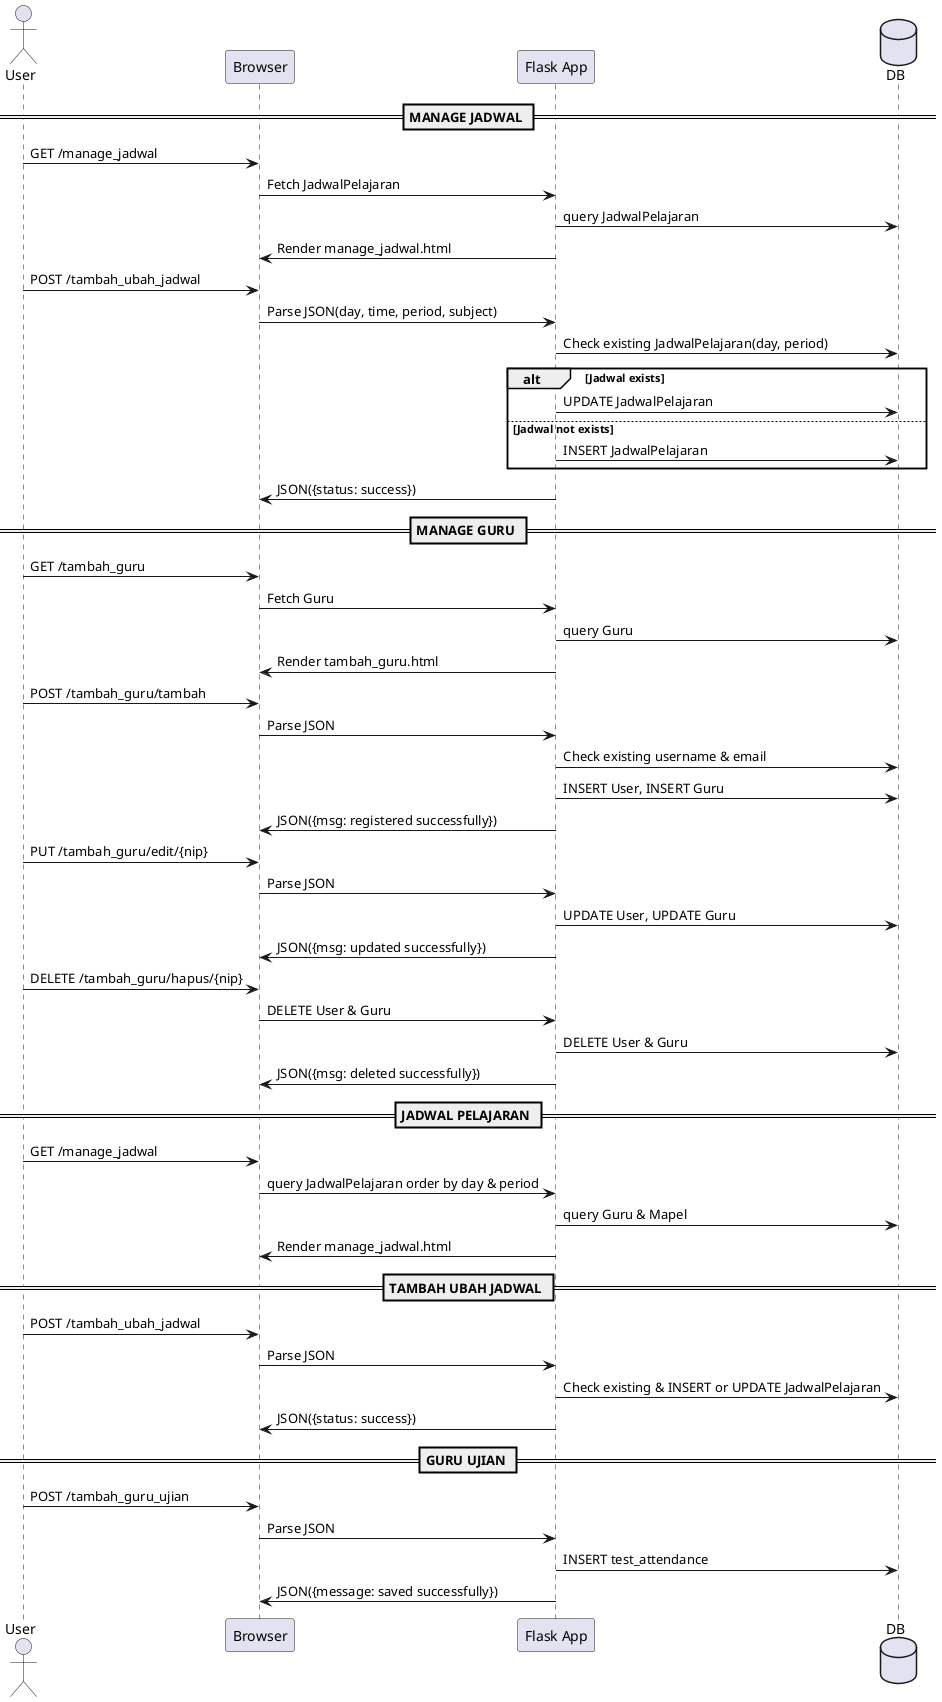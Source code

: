 @startuml
actor User
participant Browser as B
participant "Flask App" as F
database DB

== MANAGE JADWAL ==
User -> B: GET /manage_jadwal
B -> F: Fetch JadwalPelajaran
F -> DB: query JadwalPelajaran
F -> B: Render manage_jadwal.html

User -> B: POST /tambah_ubah_jadwal
B -> F: Parse JSON(day, time, period, subject)
F -> DB: Check existing JadwalPelajaran(day, period)
alt Jadwal exists
  F -> DB: UPDATE JadwalPelajaran
else Jadwal not exists
  F -> DB: INSERT JadwalPelajaran
end
F -> B: JSON({status: success})

== MANAGE GURU ==
User -> B: GET /tambah_guru
B -> F: Fetch Guru
F -> DB: query Guru
F -> B: Render tambah_guru.html

User -> B: POST /tambah_guru/tambah
B -> F: Parse JSON
F -> DB: Check existing username & email
F -> DB: INSERT User, INSERT Guru
F -> B: JSON({msg: registered successfully})

User -> B: PUT /tambah_guru/edit/{nip}
B -> F: Parse JSON
F -> DB: UPDATE User, UPDATE Guru
F -> B: JSON({msg: updated successfully})

User -> B: DELETE /tambah_guru/hapus/{nip}
B -> F: DELETE User & Guru
F -> DB: DELETE User & Guru
F -> B: JSON({msg: deleted successfully})

== JADWAL PELAJARAN ==
User -> B: GET /manage_jadwal
B -> F: query JadwalPelajaran order by day & period
F -> DB: query Guru & Mapel
F -> B: Render manage_jadwal.html

== TAMBAH UBAH JADWAL ==
User -> B: POST /tambah_ubah_jadwal
B -> F: Parse JSON
F -> DB: Check existing & INSERT or UPDATE JadwalPelajaran
F -> B: JSON({status: success})

== GURU UJIAN ==
User -> B: POST /tambah_guru_ujian
B -> F: Parse JSON
F -> DB: INSERT test_attendance
F -> B: JSON({message: saved successfully})
@enduml
